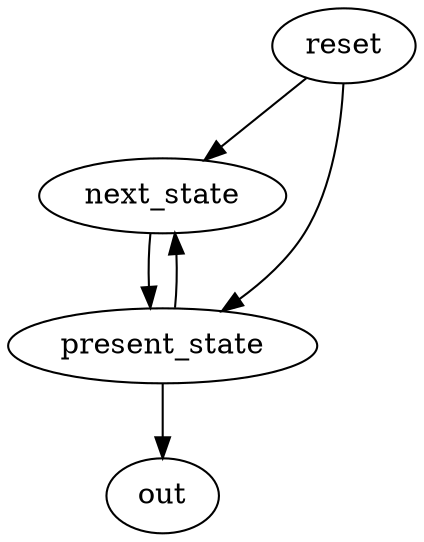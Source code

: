 strict digraph "" {
	reset -> next_state	[weight=1.0];
	reset -> present_state	[weight=2.0];
	next_state -> present_state	[weight=1.0];
	present_state -> next_state	[weight=2.0];
	present_state -> out	[weight=1.0];
}
